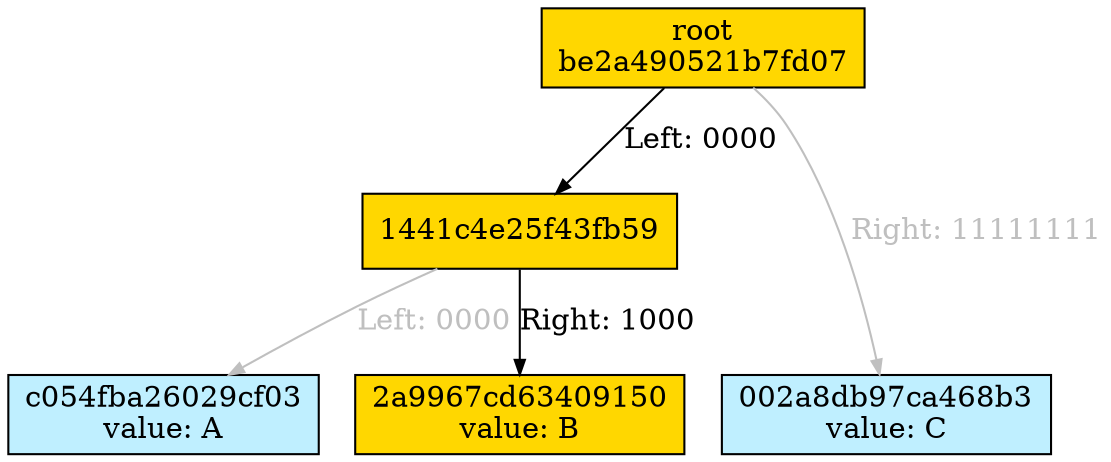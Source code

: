 Digraph merkletree {

hbe2a490521b7fd07 -> h1441c4e25f43fb59 [arrowsize=0.7 color=black fontcolor=black label="Left: 0000\l" nojustify=true ];
h1441c4e25f43fb59 -> hc054fba26029cf03 [arrowsize=0.7 color=gray75 fontcolor=gray75 label="Left: 0000" nojustify=true ];
h1441c4e25f43fb59 -> h2a9967cd63409150 [arrowsize=0.7 color=black fontcolor=black label="Right: 1000" nojustify=true ];
hbe2a490521b7fd07 -> h002a8db97ca468b3 [arrowsize=0.7 color=gray75 fontcolor=gray75 label="Right: 11111111" nojustify=true ];

Subgraph depth_0 {
rank=same

hbe2a490521b7fd07 [fillcolor=gold1 label="root\nbe2a490521b7fd07" ordering=out shape=box style=filled ];
}


Subgraph depth_4 {
rank=same

h1441c4e25f43fb59 [fillcolor=gold1 label="1441c4e25f43fb59" ordering=out shape=box style=filled ];
}


Subgraph depth_256 {
rank=same

hc054fba26029cf03 [fillcolor=lightblue1 label="c054fba26029cf03\nvalue: A" ordering=out shape=box style=filled ];
h2a9967cd63409150 [fillcolor=gold1 label="2a9967cd63409150\nvalue: B" ordering=out shape=box style=filled ];
h002a8db97ca468b3 [fillcolor=lightblue1 label="002a8db97ca468b3\nvalue: C" ordering=out shape=box style=filled ];
}

}
